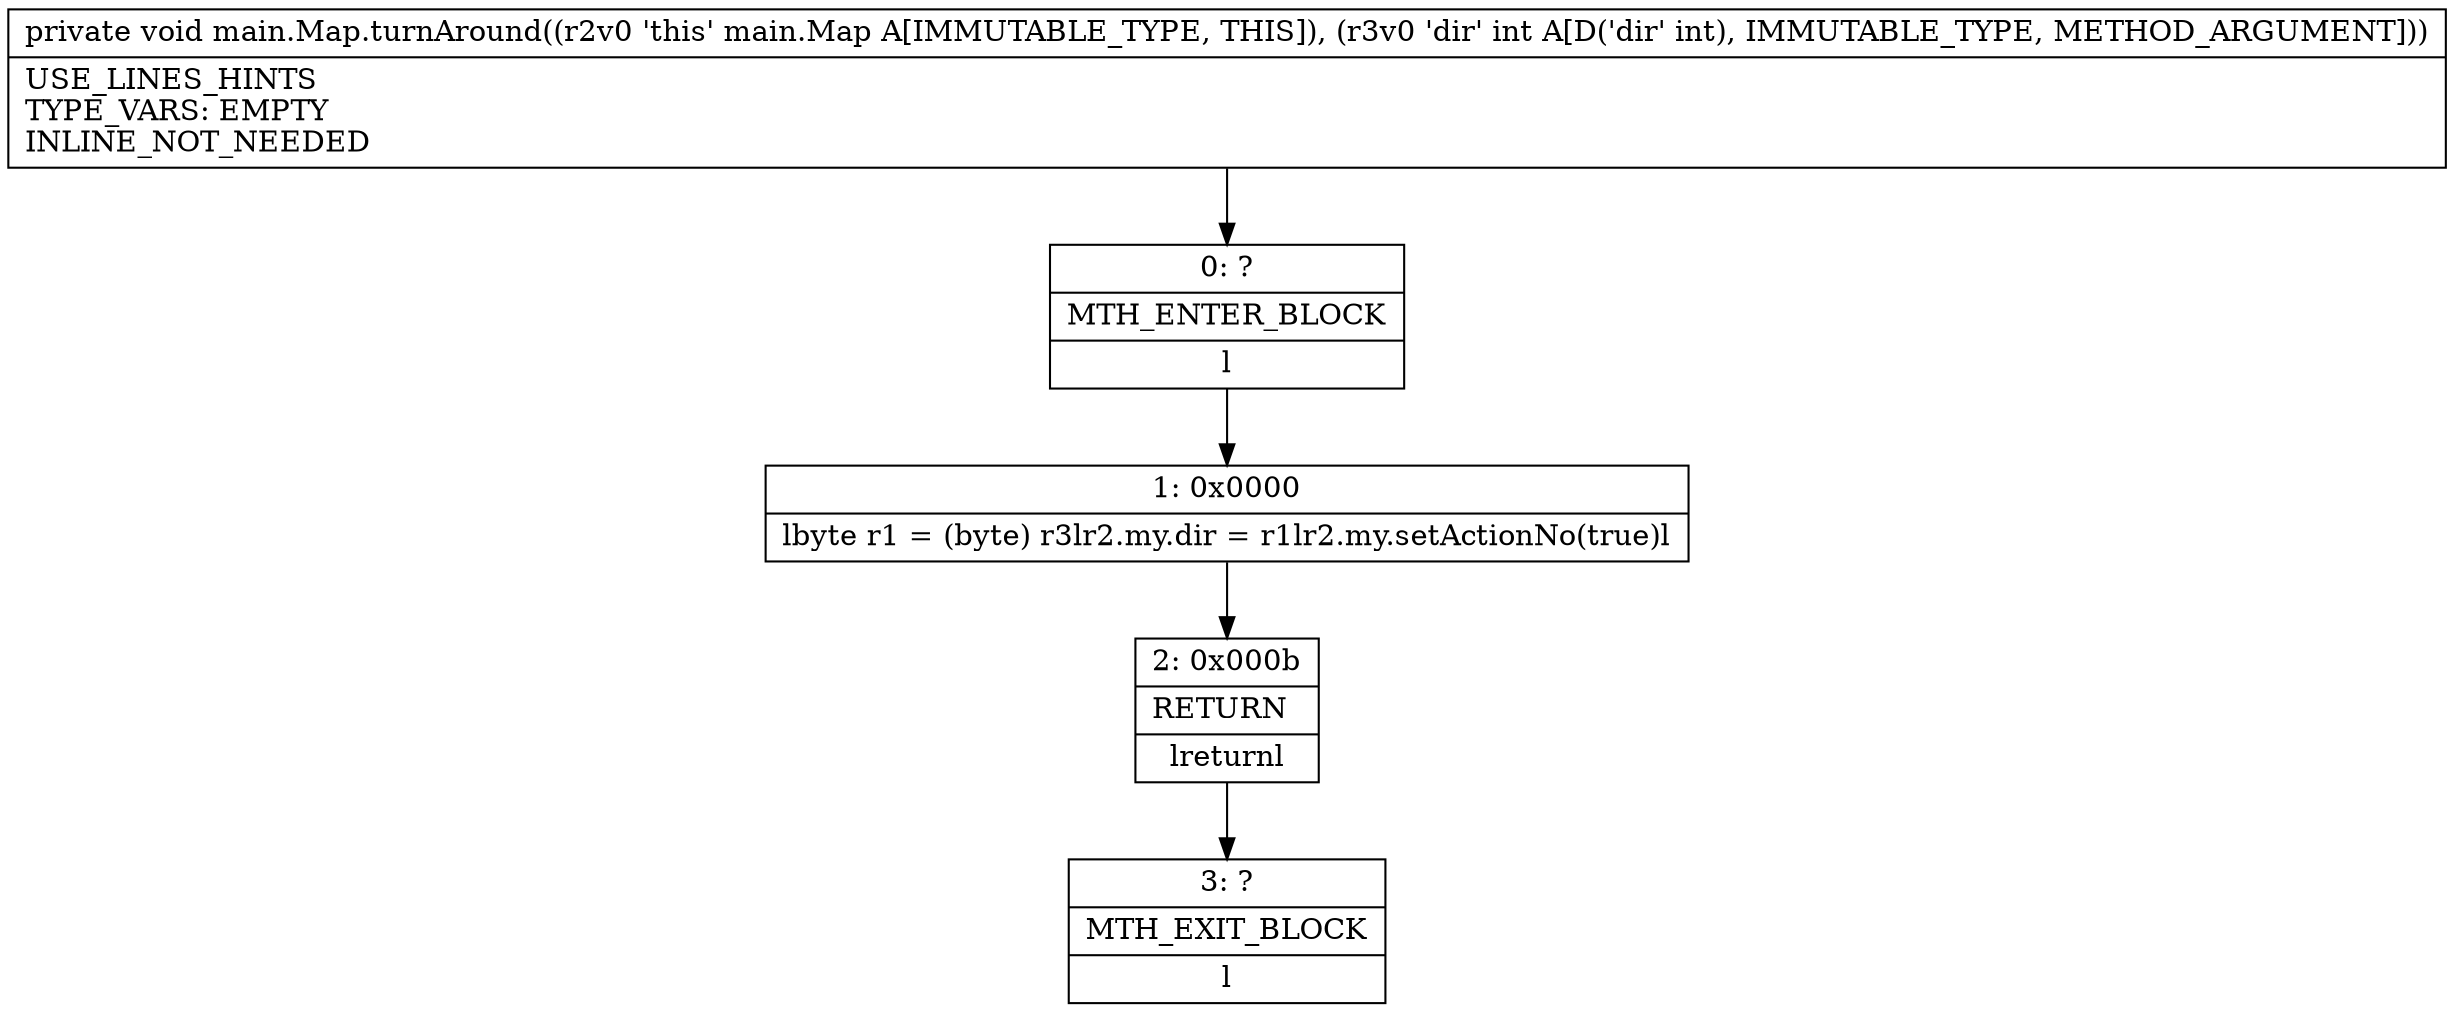 digraph "CFG formain.Map.turnAround(I)V" {
Node_0 [shape=record,label="{0\:\ ?|MTH_ENTER_BLOCK\l|l}"];
Node_1 [shape=record,label="{1\:\ 0x0000|lbyte r1 = (byte) r3lr2.my.dir = r1lr2.my.setActionNo(true)l}"];
Node_2 [shape=record,label="{2\:\ 0x000b|RETURN\l|lreturnl}"];
Node_3 [shape=record,label="{3\:\ ?|MTH_EXIT_BLOCK\l|l}"];
MethodNode[shape=record,label="{private void main.Map.turnAround((r2v0 'this' main.Map A[IMMUTABLE_TYPE, THIS]), (r3v0 'dir' int A[D('dir' int), IMMUTABLE_TYPE, METHOD_ARGUMENT]))  | USE_LINES_HINTS\lTYPE_VARS: EMPTY\lINLINE_NOT_NEEDED\l}"];
MethodNode -> Node_0;
Node_0 -> Node_1;
Node_1 -> Node_2;
Node_2 -> Node_3;
}

